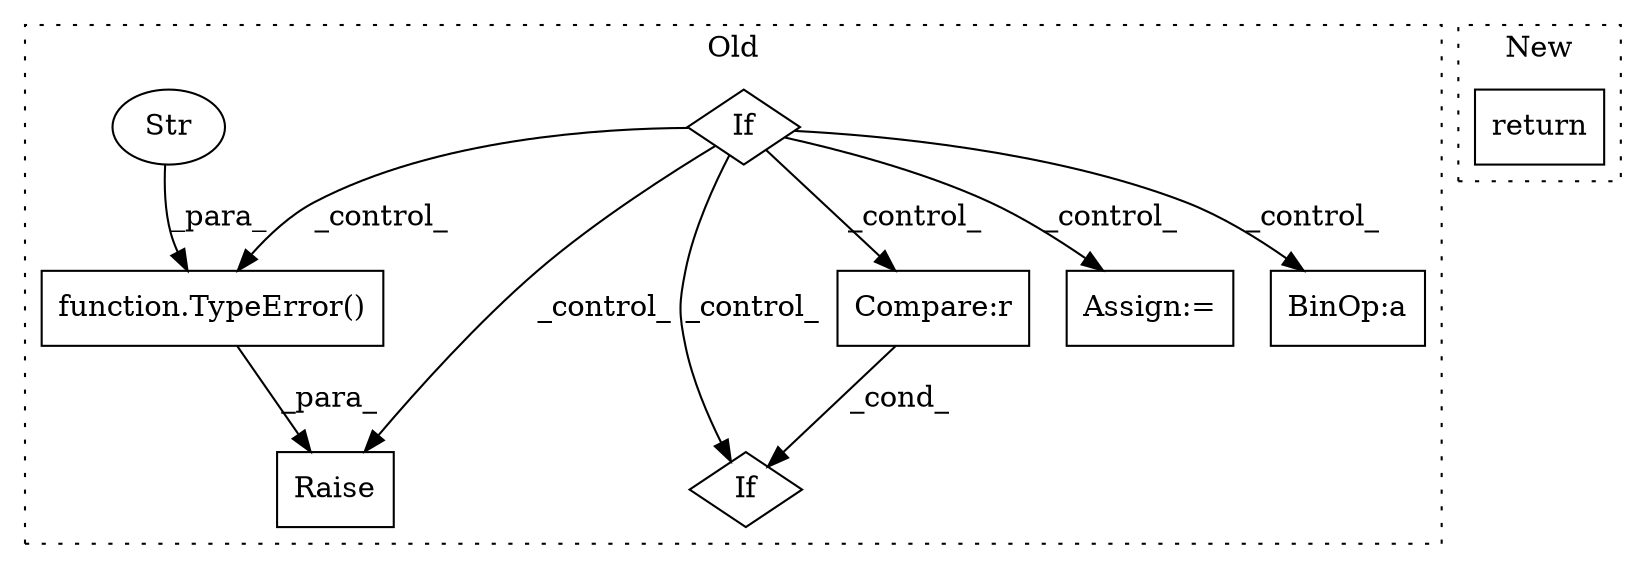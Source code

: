 digraph G {
subgraph cluster0 {
1 [label="function.TypeError()" a="75" s="6599,6643" l="10,1" shape="box"];
3 [label="Raise" a="91" s="6593" l="6" shape="box"];
4 [label="If" a="96" s="6506" l="3" shape="diamond"];
5 [label="Str" a="66" s="6609" l="34" shape="ellipse"];
6 [label="If" a="96" s="6957" l="3" shape="diamond"];
7 [label="Compare:r" a="40" s="6985" l="17" shape="box"];
8 [label="Assign:=" a="68" s="6903" l="3" shape="box"];
9 [label="BinOp:a" a="82" s="7346" l="3" shape="box"];
label = "Old";
style="dotted";
}
subgraph cluster1 {
2 [label="return" a="93" s="6827" l="7" shape="box"];
label = "New";
style="dotted";
}
1 -> 3 [label="_para_"];
4 -> 9 [label="_control_"];
4 -> 6 [label="_control_"];
4 -> 3 [label="_control_"];
4 -> 8 [label="_control_"];
4 -> 1 [label="_control_"];
4 -> 7 [label="_control_"];
5 -> 1 [label="_para_"];
7 -> 6 [label="_cond_"];
}